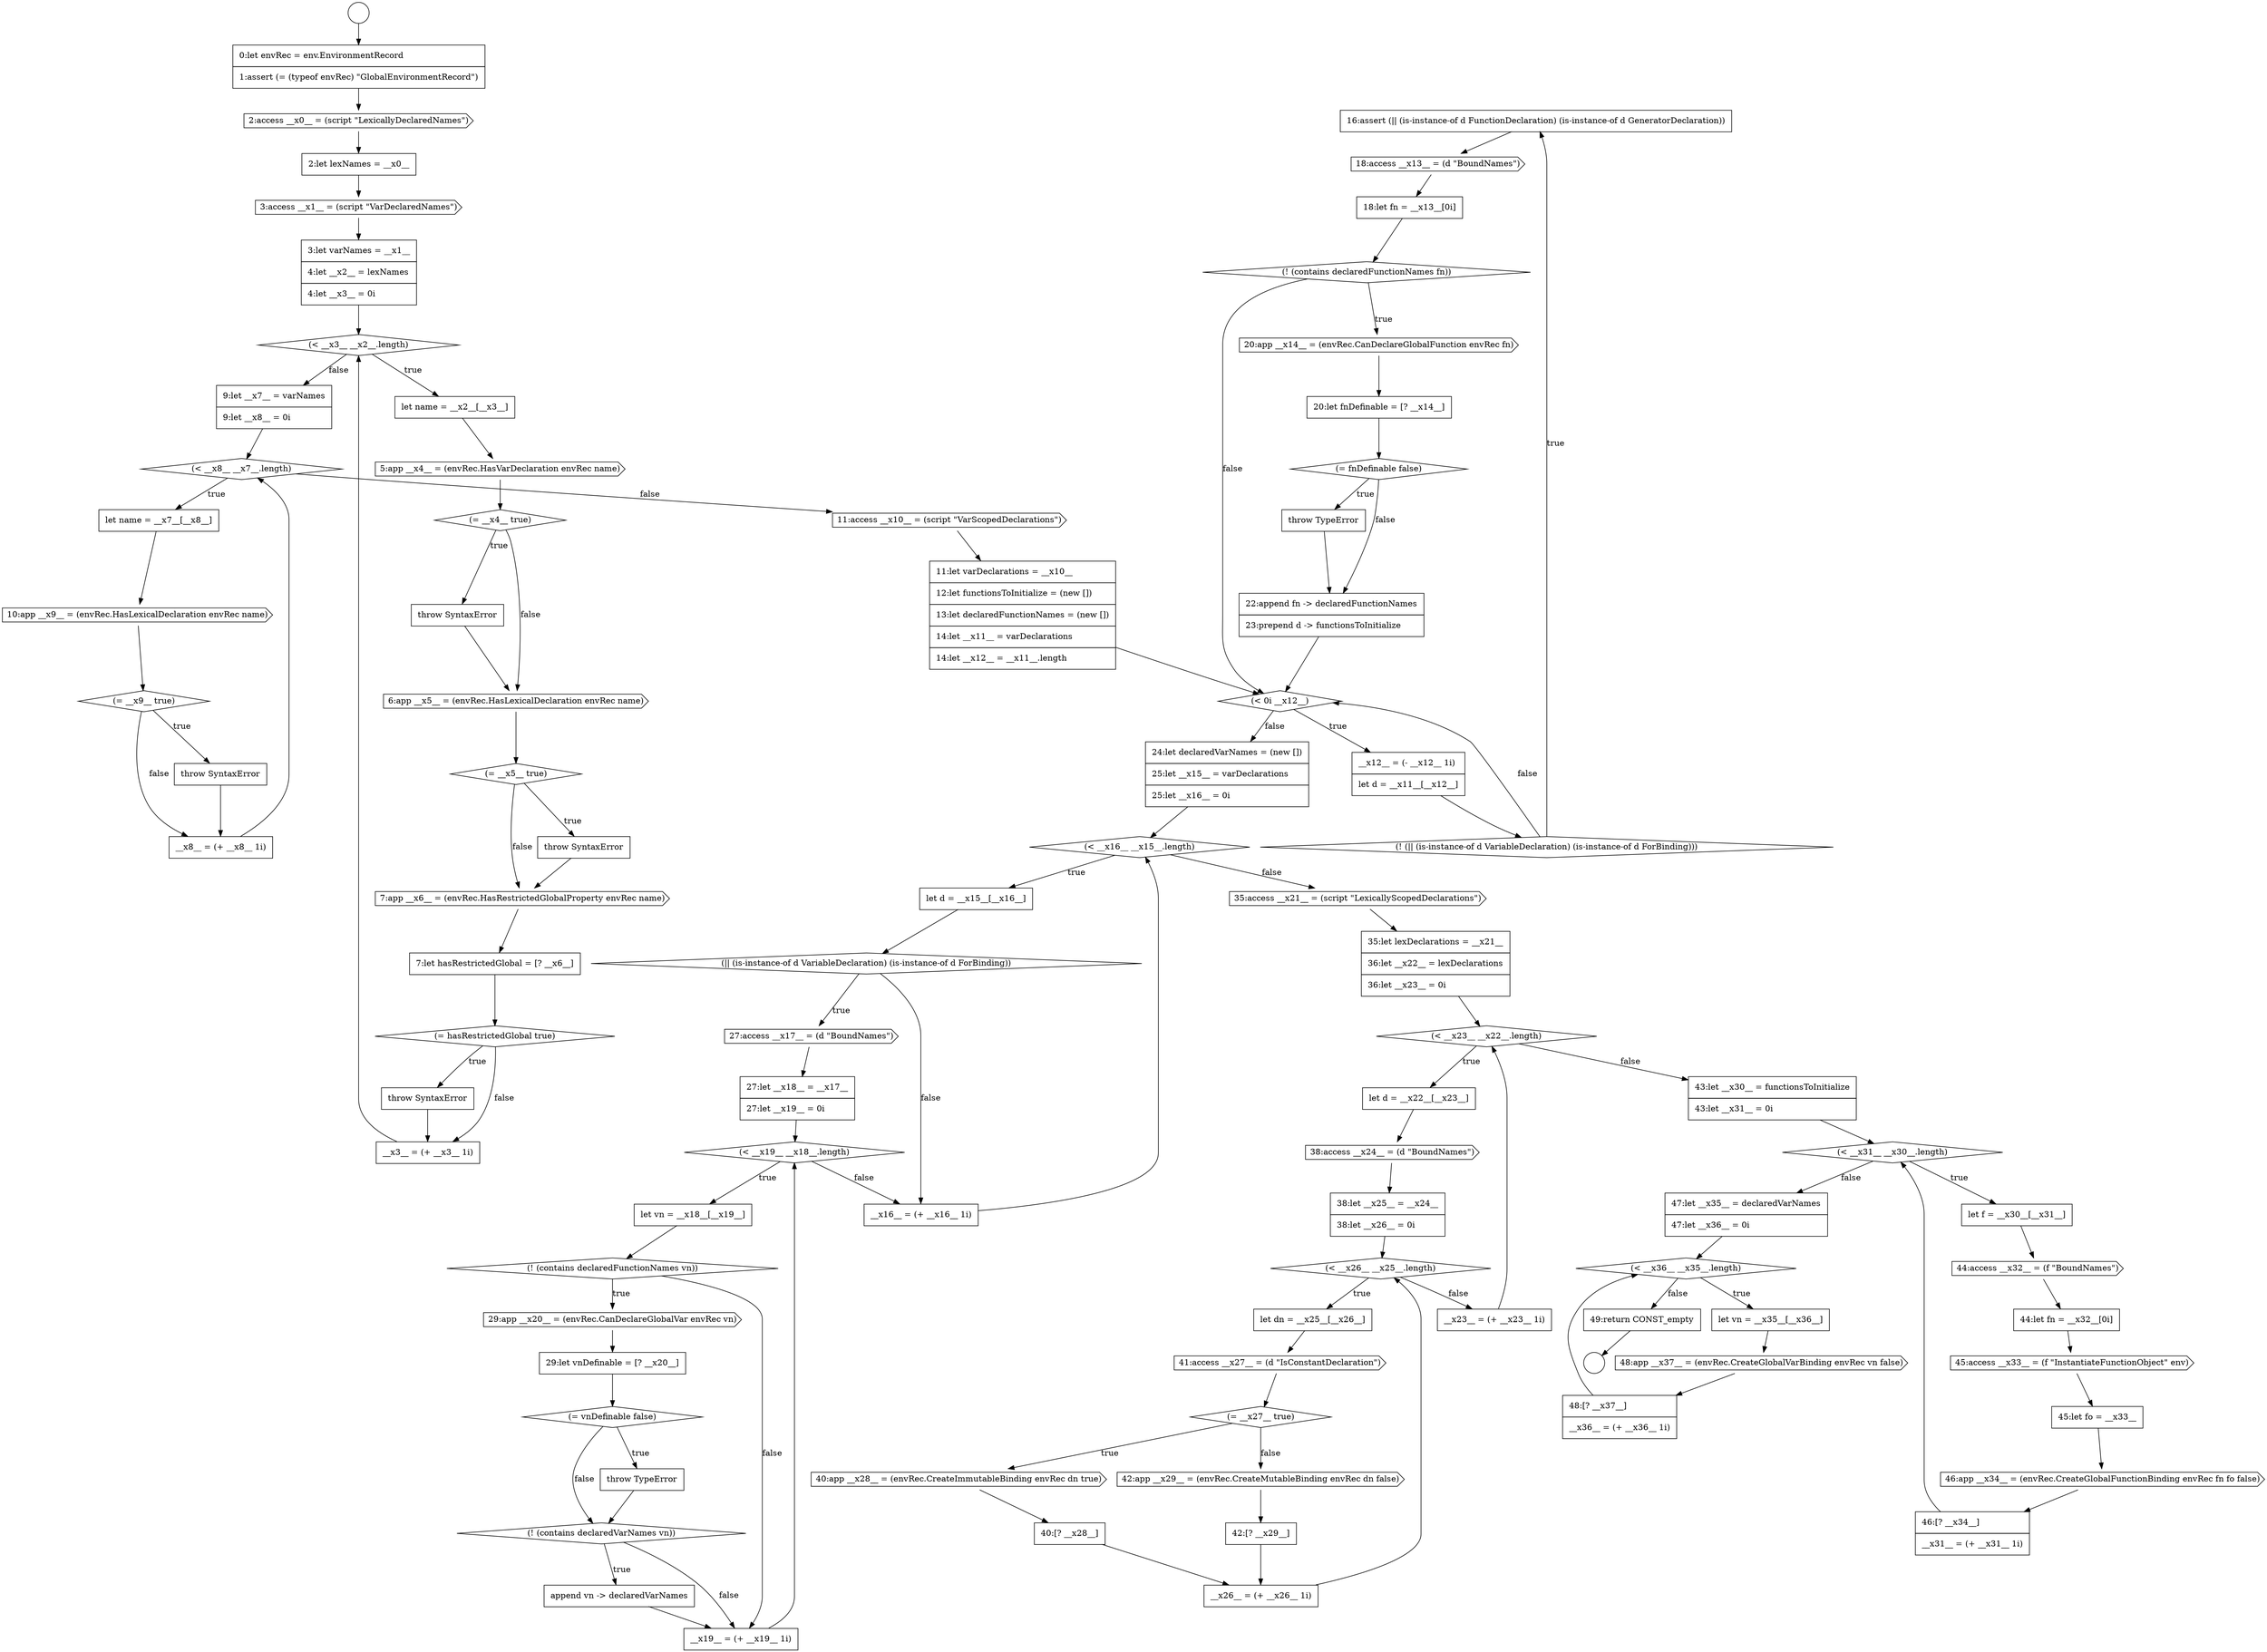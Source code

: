 digraph {
  node9052 [shape=none, margin=0, label=<<font color="black">
    <table border="0" cellborder="1" cellspacing="0" cellpadding="10">
      <tr><td align="left">16:assert (|| (is-instance-of d FunctionDeclaration) (is-instance-of d GeneratorDeclaration))</td></tr>
    </table>
  </font>> color="black" fillcolor="white" style=filled]
  node9039 [shape=none, margin=0, label=<<font color="black">
    <table border="0" cellborder="1" cellspacing="0" cellpadding="10">
      <tr><td align="left">__x3__ = (+ __x3__ 1i)</td></tr>
    </table>
  </font>> color="black" fillcolor="white" style=filled]
  node9089 [shape=none, margin=0, label=<<font color="black">
    <table border="0" cellborder="1" cellspacing="0" cellpadding="10">
      <tr><td align="left">40:[? __x28__]</td></tr>
    </table>
  </font>> color="black" fillcolor="white" style=filled]
  node9047 [shape=cds, label=<<font color="black">11:access __x10__ = (script &quot;VarScopedDeclarations&quot;)</font>> color="black" fillcolor="white" style=filled]
  node9083 [shape=none, margin=0, label=<<font color="black">
    <table border="0" cellborder="1" cellspacing="0" cellpadding="10">
      <tr><td align="left">38:let __x25__ = __x24__</td></tr>
      <tr><td align="left">38:let __x26__ = 0i</td></tr>
    </table>
  </font>> color="black" fillcolor="white" style=filled]
  node9077 [shape=none, margin=0, label=<<font color="black">
    <table border="0" cellborder="1" cellspacing="0" cellpadding="10">
      <tr><td align="left">__x16__ = (+ __x16__ 1i)</td></tr>
    </table>
  </font>> color="black" fillcolor="white" style=filled]
  node9076 [shape=none, margin=0, label=<<font color="black">
    <table border="0" cellborder="1" cellspacing="0" cellpadding="10">
      <tr><td align="left">__x19__ = (+ __x19__ 1i)</td></tr>
    </table>
  </font>> color="black" fillcolor="white" style=filled]
  node9091 [shape=none, margin=0, label=<<font color="black">
    <table border="0" cellborder="1" cellspacing="0" cellpadding="10">
      <tr><td align="left">42:[? __x29__]</td></tr>
    </table>
  </font>> color="black" fillcolor="white" style=filled]
  node9032 [shape=cds, label=<<font color="black">6:app __x5__ = (envRec.HasLexicalDeclaration envRec name)</font>> color="black" fillcolor="white" style=filled]
  node9020 [shape=circle label=" " color="black" fillcolor="white" style=filled]
  node9045 [shape=none, margin=0, label=<<font color="black">
    <table border="0" cellborder="1" cellspacing="0" cellpadding="10">
      <tr><td align="left">throw SyntaxError</td></tr>
    </table>
  </font>> color="black" fillcolor="white" style=filled]
  node9059 [shape=none, margin=0, label=<<font color="black">
    <table border="0" cellborder="1" cellspacing="0" cellpadding="10">
      <tr><td align="left">throw TypeError</td></tr>
    </table>
  </font>> color="black" fillcolor="white" style=filled]
  node9064 [shape=diamond, label=<<font color="black">(|| (is-instance-of d VariableDeclaration) (is-instance-of d ForBinding))</font>> color="black" fillcolor="white" style=filled]
  node9027 [shape=diamond, label=<<font color="black">(&lt; __x3__ __x2__.length)</font>> color="black" fillcolor="white" style=filled]
  node9096 [shape=none, margin=0, label=<<font color="black">
    <table border="0" cellborder="1" cellspacing="0" cellpadding="10">
      <tr><td align="left">let f = __x30__[__x31__]</td></tr>
    </table>
  </font>> color="black" fillcolor="white" style=filled]
  node9056 [shape=cds, label=<<font color="black">20:app __x14__ = (envRec.CanDeclareGlobalFunction envRec fn)</font>> color="black" fillcolor="white" style=filled]
  node9099 [shape=cds, label=<<font color="black">45:access __x33__ = (f &quot;InstantiateFunctionObject&quot; env)</font>> color="black" fillcolor="white" style=filled]
  node9067 [shape=diamond, label=<<font color="black">(&lt; __x19__ __x18__.length)</font>> color="black" fillcolor="white" style=filled]
  node9084 [shape=diamond, label=<<font color="black">(&lt; __x26__ __x25__.length)</font>> color="black" fillcolor="white" style=filled]
  node9103 [shape=none, margin=0, label=<<font color="black">
    <table border="0" cellborder="1" cellspacing="0" cellpadding="10">
      <tr><td align="left">47:let __x35__ = declaredVarNames</td></tr>
      <tr><td align="left">47:let __x36__ = 0i</td></tr>
    </table>
  </font>> color="black" fillcolor="white" style=filled]
  node9088 [shape=cds, label=<<font color="black">40:app __x28__ = (envRec.CreateImmutableBinding envRec dn true)</font>> color="black" fillcolor="white" style=filled]
  node9071 [shape=none, margin=0, label=<<font color="black">
    <table border="0" cellborder="1" cellspacing="0" cellpadding="10">
      <tr><td align="left">29:let vnDefinable = [? __x20__]</td></tr>
    </table>
  </font>> color="black" fillcolor="white" style=filled]
  node9035 [shape=cds, label=<<font color="black">7:app __x6__ = (envRec.HasRestrictedGlobalProperty envRec name)</font>> color="black" fillcolor="white" style=filled]
  node9108 [shape=none, margin=0, label=<<font color="black">
    <table border="0" cellborder="1" cellspacing="0" cellpadding="10">
      <tr><td align="left">49:return CONST_empty</td></tr>
    </table>
  </font>> color="black" fillcolor="white" style=filled]
  node9024 [shape=none, margin=0, label=<<font color="black">
    <table border="0" cellborder="1" cellspacing="0" cellpadding="10">
      <tr><td align="left">2:let lexNames = __x0__</td></tr>
    </table>
  </font>> color="black" fillcolor="white" style=filled]
  node9090 [shape=cds, label=<<font color="black">42:app __x29__ = (envRec.CreateMutableBinding envRec dn false)</font>> color="black" fillcolor="white" style=filled]
  node9026 [shape=none, margin=0, label=<<font color="black">
    <table border="0" cellborder="1" cellspacing="0" cellpadding="10">
      <tr><td align="left">3:let varNames = __x1__</td></tr>
      <tr><td align="left">4:let __x2__ = lexNames</td></tr>
      <tr><td align="left">4:let __x3__ = 0i</td></tr>
    </table>
  </font>> color="black" fillcolor="white" style=filled]
  node9048 [shape=none, margin=0, label=<<font color="black">
    <table border="0" cellborder="1" cellspacing="0" cellpadding="10">
      <tr><td align="left">11:let varDeclarations = __x10__</td></tr>
      <tr><td align="left">12:let functionsToInitialize = (new [])</td></tr>
      <tr><td align="left">13:let declaredFunctionNames = (new [])</td></tr>
      <tr><td align="left">14:let __x11__ = varDeclarations</td></tr>
      <tr><td align="left">14:let __x12__ = __x11__.length</td></tr>
    </table>
  </font>> color="black" fillcolor="white" style=filled]
  node9041 [shape=diamond, label=<<font color="black">(&lt; __x8__ __x7__.length)</font>> color="black" fillcolor="white" style=filled]
  node9043 [shape=cds, label=<<font color="black">10:app __x9__ = (envRec.HasLexicalDeclaration envRec name)</font>> color="black" fillcolor="white" style=filled]
  node9075 [shape=none, margin=0, label=<<font color="black">
    <table border="0" cellborder="1" cellspacing="0" cellpadding="10">
      <tr><td align="left">append vn -&gt; declaredVarNames</td></tr>
    </table>
  </font>> color="black" fillcolor="white" style=filled]
  node9031 [shape=none, margin=0, label=<<font color="black">
    <table border="0" cellborder="1" cellspacing="0" cellpadding="10">
      <tr><td align="left">throw SyntaxError</td></tr>
    </table>
  </font>> color="black" fillcolor="white" style=filled]
  node9036 [shape=none, margin=0, label=<<font color="black">
    <table border="0" cellborder="1" cellspacing="0" cellpadding="10">
      <tr><td align="left">7:let hasRestrictedGlobal = [? __x6__]</td></tr>
    </table>
  </font>> color="black" fillcolor="white" style=filled]
  node9105 [shape=none, margin=0, label=<<font color="black">
    <table border="0" cellborder="1" cellspacing="0" cellpadding="10">
      <tr><td align="left">let vn = __x35__[__x36__]</td></tr>
    </table>
  </font>> color="black" fillcolor="white" style=filled]
  node9058 [shape=diamond, label=<<font color="black">(= fnDefinable false)</font>> color="black" fillcolor="white" style=filled]
  node9080 [shape=diamond, label=<<font color="black">(&lt; __x23__ __x22__.length)</font>> color="black" fillcolor="white" style=filled]
  node9095 [shape=diamond, label=<<font color="black">(&lt; __x31__ __x30__.length)</font>> color="black" fillcolor="white" style=filled]
  node9073 [shape=none, margin=0, label=<<font color="black">
    <table border="0" cellborder="1" cellspacing="0" cellpadding="10">
      <tr><td align="left">throw TypeError</td></tr>
    </table>
  </font>> color="black" fillcolor="white" style=filled]
  node9063 [shape=none, margin=0, label=<<font color="black">
    <table border="0" cellborder="1" cellspacing="0" cellpadding="10">
      <tr><td align="left">let d = __x15__[__x16__]</td></tr>
    </table>
  </font>> color="black" fillcolor="white" style=filled]
  node9100 [shape=none, margin=0, label=<<font color="black">
    <table border="0" cellborder="1" cellspacing="0" cellpadding="10">
      <tr><td align="left">45:let fo = __x33__</td></tr>
    </table>
  </font>> color="black" fillcolor="white" style=filled]
  node9085 [shape=none, margin=0, label=<<font color="black">
    <table border="0" cellborder="1" cellspacing="0" cellpadding="10">
      <tr><td align="left">let dn = __x25__[__x26__]</td></tr>
    </table>
  </font>> color="black" fillcolor="white" style=filled]
  node9053 [shape=cds, label=<<font color="black">18:access __x13__ = (d &quot;BoundNames&quot;)</font>> color="black" fillcolor="white" style=filled]
  node9068 [shape=none, margin=0, label=<<font color="black">
    <table border="0" cellborder="1" cellspacing="0" cellpadding="10">
      <tr><td align="left">let vn = __x18__[__x19__]</td></tr>
    </table>
  </font>> color="black" fillcolor="white" style=filled]
  node9081 [shape=none, margin=0, label=<<font color="black">
    <table border="0" cellborder="1" cellspacing="0" cellpadding="10">
      <tr><td align="left">let d = __x22__[__x23__]</td></tr>
    </table>
  </font>> color="black" fillcolor="white" style=filled]
  node9094 [shape=none, margin=0, label=<<font color="black">
    <table border="0" cellborder="1" cellspacing="0" cellpadding="10">
      <tr><td align="left">43:let __x30__ = functionsToInitialize</td></tr>
      <tr><td align="left">43:let __x31__ = 0i</td></tr>
    </table>
  </font>> color="black" fillcolor="white" style=filled]
  node9044 [shape=diamond, label=<<font color="black">(= __x9__ true)</font>> color="black" fillcolor="white" style=filled]
  node9104 [shape=diamond, label=<<font color="black">(&lt; __x36__ __x35__.length)</font>> color="black" fillcolor="white" style=filled]
  node9107 [shape=none, margin=0, label=<<font color="black">
    <table border="0" cellborder="1" cellspacing="0" cellpadding="10">
      <tr><td align="left">48:[? __x37__]</td></tr>
      <tr><td align="left">__x36__ = (+ __x36__ 1i)</td></tr>
    </table>
  </font>> color="black" fillcolor="white" style=filled]
  node9040 [shape=none, margin=0, label=<<font color="black">
    <table border="0" cellborder="1" cellspacing="0" cellpadding="10">
      <tr><td align="left">9:let __x7__ = varNames</td></tr>
      <tr><td align="left">9:let __x8__ = 0i</td></tr>
    </table>
  </font>> color="black" fillcolor="white" style=filled]
  node9021 [shape=circle label=" " color="black" fillcolor="white" style=filled]
  node9049 [shape=diamond, label=<<font color="black">(&lt; 0i __x12__)</font>> color="black" fillcolor="white" style=filled]
  node9072 [shape=diamond, label=<<font color="black">(= vnDefinable false)</font>> color="black" fillcolor="white" style=filled]
  node9062 [shape=diamond, label=<<font color="black">(&lt; __x16__ __x15__.length)</font>> color="black" fillcolor="white" style=filled]
  node9025 [shape=cds, label=<<font color="black">3:access __x1__ = (script &quot;VarDeclaredNames&quot;)</font>> color="black" fillcolor="white" style=filled]
  node9057 [shape=none, margin=0, label=<<font color="black">
    <table border="0" cellborder="1" cellspacing="0" cellpadding="10">
      <tr><td align="left">20:let fnDefinable = [? __x14__]</td></tr>
    </table>
  </font>> color="black" fillcolor="white" style=filled]
  node9042 [shape=none, margin=0, label=<<font color="black">
    <table border="0" cellborder="1" cellspacing="0" cellpadding="10">
      <tr><td align="left">let name = __x7__[__x8__]</td></tr>
    </table>
  </font>> color="black" fillcolor="white" style=filled]
  node9079 [shape=none, margin=0, label=<<font color="black">
    <table border="0" cellborder="1" cellspacing="0" cellpadding="10">
      <tr><td align="left">35:let lexDeclarations = __x21__</td></tr>
      <tr><td align="left">36:let __x22__ = lexDeclarations</td></tr>
      <tr><td align="left">36:let __x23__ = 0i</td></tr>
    </table>
  </font>> color="black" fillcolor="white" style=filled]
  node9074 [shape=diamond, label=<<font color="black">(! (contains declaredVarNames vn))</font>> color="black" fillcolor="white" style=filled]
  node9101 [shape=cds, label=<<font color="black">46:app __x34__ = (envRec.CreateGlobalFunctionBinding envRec fn fo false)</font>> color="black" fillcolor="white" style=filled]
  node9030 [shape=diamond, label=<<font color="black">(= __x4__ true)</font>> color="black" fillcolor="white" style=filled]
  node9106 [shape=cds, label=<<font color="black">48:app __x37__ = (envRec.CreateGlobalVarBinding envRec vn false)</font>> color="black" fillcolor="white" style=filled]
  node9033 [shape=diamond, label=<<font color="black">(= __x5__ true)</font>> color="black" fillcolor="white" style=filled]
  node9054 [shape=none, margin=0, label=<<font color="black">
    <table border="0" cellborder="1" cellspacing="0" cellpadding="10">
      <tr><td align="left">18:let fn = __x13__[0i]</td></tr>
    </table>
  </font>> color="black" fillcolor="white" style=filled]
  node9097 [shape=cds, label=<<font color="black">44:access __x32__ = (f &quot;BoundNames&quot;)</font>> color="black" fillcolor="white" style=filled]
  node9086 [shape=cds, label=<<font color="black">41:access __x27__ = (d &quot;IsConstantDeclaration&quot;)</font>> color="black" fillcolor="white" style=filled]
  node9069 [shape=diamond, label=<<font color="black">(! (contains declaredFunctionNames vn))</font>> color="black" fillcolor="white" style=filled]
  node9022 [shape=none, margin=0, label=<<font color="black">
    <table border="0" cellborder="1" cellspacing="0" cellpadding="10">
      <tr><td align="left">0:let envRec = env.EnvironmentRecord</td></tr>
      <tr><td align="left">1:assert (= (typeof envRec) &quot;GlobalEnvironmentRecord&quot;)</td></tr>
    </table>
  </font>> color="black" fillcolor="white" style=filled]
  node9037 [shape=diamond, label=<<font color="black">(= hasRestrictedGlobal true)</font>> color="black" fillcolor="white" style=filled]
  node9061 [shape=none, margin=0, label=<<font color="black">
    <table border="0" cellborder="1" cellspacing="0" cellpadding="10">
      <tr><td align="left">24:let declaredVarNames = (new [])</td></tr>
      <tr><td align="left">25:let __x15__ = varDeclarations</td></tr>
      <tr><td align="left">25:let __x16__ = 0i</td></tr>
    </table>
  </font>> color="black" fillcolor="white" style=filled]
  node9065 [shape=cds, label=<<font color="black">27:access __x17__ = (d &quot;BoundNames&quot;)</font>> color="black" fillcolor="white" style=filled]
  node9050 [shape=none, margin=0, label=<<font color="black">
    <table border="0" cellborder="1" cellspacing="0" cellpadding="10">
      <tr><td align="left">__x12__ = (- __x12__ 1i)</td></tr>
      <tr><td align="left">let d = __x11__[__x12__]</td></tr>
    </table>
  </font>> color="black" fillcolor="white" style=filled]
  node9082 [shape=cds, label=<<font color="black">38:access __x24__ = (d &quot;BoundNames&quot;)</font>> color="black" fillcolor="white" style=filled]
  node9093 [shape=none, margin=0, label=<<font color="black">
    <table border="0" cellborder="1" cellspacing="0" cellpadding="10">
      <tr><td align="left">__x23__ = (+ __x23__ 1i)</td></tr>
    </table>
  </font>> color="black" fillcolor="white" style=filled]
  node9046 [shape=none, margin=0, label=<<font color="black">
    <table border="0" cellborder="1" cellspacing="0" cellpadding="10">
      <tr><td align="left">__x8__ = (+ __x8__ 1i)</td></tr>
    </table>
  </font>> color="black" fillcolor="white" style=filled]
  node9060 [shape=none, margin=0, label=<<font color="black">
    <table border="0" cellborder="1" cellspacing="0" cellpadding="10">
      <tr><td align="left">22:append fn -&gt; declaredFunctionNames</td></tr>
      <tr><td align="left">23:prepend d -&gt; functionsToInitialize</td></tr>
    </table>
  </font>> color="black" fillcolor="white" style=filled]
  node9092 [shape=none, margin=0, label=<<font color="black">
    <table border="0" cellborder="1" cellspacing="0" cellpadding="10">
      <tr><td align="left">__x26__ = (+ __x26__ 1i)</td></tr>
    </table>
  </font>> color="black" fillcolor="white" style=filled]
  node9078 [shape=cds, label=<<font color="black">35:access __x21__ = (script &quot;LexicallyScopedDeclarations&quot;)</font>> color="black" fillcolor="white" style=filled]
  node9102 [shape=none, margin=0, label=<<font color="black">
    <table border="0" cellborder="1" cellspacing="0" cellpadding="10">
      <tr><td align="left">46:[? __x34__]</td></tr>
      <tr><td align="left">__x31__ = (+ __x31__ 1i)</td></tr>
    </table>
  </font>> color="black" fillcolor="white" style=filled]
  node9029 [shape=cds, label=<<font color="black">5:app __x4__ = (envRec.HasVarDeclaration envRec name)</font>> color="black" fillcolor="white" style=filled]
  node9028 [shape=none, margin=0, label=<<font color="black">
    <table border="0" cellborder="1" cellspacing="0" cellpadding="10">
      <tr><td align="left">let name = __x2__[__x3__]</td></tr>
    </table>
  </font>> color="black" fillcolor="white" style=filled]
  node9034 [shape=none, margin=0, label=<<font color="black">
    <table border="0" cellborder="1" cellspacing="0" cellpadding="10">
      <tr><td align="left">throw SyntaxError</td></tr>
    </table>
  </font>> color="black" fillcolor="white" style=filled]
  node9051 [shape=diamond, label=<<font color="black">(! (|| (is-instance-of d VariableDeclaration) (is-instance-of d ForBinding)))</font>> color="black" fillcolor="white" style=filled]
  node9070 [shape=cds, label=<<font color="black">29:app __x20__ = (envRec.CanDeclareGlobalVar envRec vn)</font>> color="black" fillcolor="white" style=filled]
  node9038 [shape=none, margin=0, label=<<font color="black">
    <table border="0" cellborder="1" cellspacing="0" cellpadding="10">
      <tr><td align="left">throw SyntaxError</td></tr>
    </table>
  </font>> color="black" fillcolor="white" style=filled]
  node9023 [shape=cds, label=<<font color="black">2:access __x0__ = (script &quot;LexicallyDeclaredNames&quot;)</font>> color="black" fillcolor="white" style=filled]
  node9055 [shape=diamond, label=<<font color="black">(! (contains declaredFunctionNames fn))</font>> color="black" fillcolor="white" style=filled]
  node9066 [shape=none, margin=0, label=<<font color="black">
    <table border="0" cellborder="1" cellspacing="0" cellpadding="10">
      <tr><td align="left">27:let __x18__ = __x17__</td></tr>
      <tr><td align="left">27:let __x19__ = 0i</td></tr>
    </table>
  </font>> color="black" fillcolor="white" style=filled]
  node9098 [shape=none, margin=0, label=<<font color="black">
    <table border="0" cellborder="1" cellspacing="0" cellpadding="10">
      <tr><td align="left">44:let fn = __x32__[0i]</td></tr>
    </table>
  </font>> color="black" fillcolor="white" style=filled]
  node9087 [shape=diamond, label=<<font color="black">(= __x27__ true)</font>> color="black" fillcolor="white" style=filled]
  node9078 -> node9079 [ color="black"]
  node9034 -> node9035 [ color="black"]
  node9098 -> node9099 [ color="black"]
  node9108 -> node9021 [ color="black"]
  node9026 -> node9027 [ color="black"]
  node9023 -> node9024 [ color="black"]
  node9082 -> node9083 [ color="black"]
  node9062 -> node9063 [label=<<font color="black">true</font>> color="black"]
  node9062 -> node9078 [label=<<font color="black">false</font>> color="black"]
  node9057 -> node9058 [ color="black"]
  node9027 -> node9028 [label=<<font color="black">true</font>> color="black"]
  node9027 -> node9040 [label=<<font color="black">false</font>> color="black"]
  node9073 -> node9074 [ color="black"]
  node9096 -> node9097 [ color="black"]
  node9056 -> node9057 [ color="black"]
  node9091 -> node9092 [ color="black"]
  node9070 -> node9071 [ color="black"]
  node9039 -> node9027 [ color="black"]
  node9044 -> node9045 [label=<<font color="black">true</font>> color="black"]
  node9044 -> node9046 [label=<<font color="black">false</font>> color="black"]
  node9080 -> node9081 [label=<<font color="black">true</font>> color="black"]
  node9080 -> node9094 [label=<<font color="black">false</font>> color="black"]
  node9031 -> node9032 [ color="black"]
  node9040 -> node9041 [ color="black"]
  node9032 -> node9033 [ color="black"]
  node9024 -> node9025 [ color="black"]
  node9048 -> node9049 [ color="black"]
  node9049 -> node9050 [label=<<font color="black">true</font>> color="black"]
  node9049 -> node9061 [label=<<font color="black">false</font>> color="black"]
  node9020 -> node9022 [ color="black"]
  node9054 -> node9055 [ color="black"]
  node9097 -> node9098 [ color="black"]
  node9030 -> node9031 [label=<<font color="black">true</font>> color="black"]
  node9030 -> node9032 [label=<<font color="black">false</font>> color="black"]
  node9046 -> node9041 [ color="black"]
  node9074 -> node9075 [label=<<font color="black">true</font>> color="black"]
  node9074 -> node9076 [label=<<font color="black">false</font>> color="black"]
  node9053 -> node9054 [ color="black"]
  node9025 -> node9026 [ color="black"]
  node9104 -> node9105 [label=<<font color="black">true</font>> color="black"]
  node9104 -> node9108 [label=<<font color="black">false</font>> color="black"]
  node9067 -> node9068 [label=<<font color="black">true</font>> color="black"]
  node9067 -> node9077 [label=<<font color="black">false</font>> color="black"]
  node9059 -> node9060 [ color="black"]
  node9095 -> node9096 [label=<<font color="black">true</font>> color="black"]
  node9095 -> node9103 [label=<<font color="black">false</font>> color="black"]
  node9068 -> node9069 [ color="black"]
  node9033 -> node9034 [label=<<font color="black">true</font>> color="black"]
  node9033 -> node9035 [label=<<font color="black">false</font>> color="black"]
  node9071 -> node9072 [ color="black"]
  node9036 -> node9037 [ color="black"]
  node9055 -> node9056 [label=<<font color="black">true</font>> color="black"]
  node9055 -> node9049 [label=<<font color="black">false</font>> color="black"]
  node9079 -> node9080 [ color="black"]
  node9094 -> node9095 [ color="black"]
  node9086 -> node9087 [ color="black"]
  node9102 -> node9095 [ color="black"]
  node9045 -> node9046 [ color="black"]
  node9100 -> node9101 [ color="black"]
  node9103 -> node9104 [ color="black"]
  node9076 -> node9067 [ color="black"]
  node9106 -> node9107 [ color="black"]
  node9063 -> node9064 [ color="black"]
  node9066 -> node9067 [ color="black"]
  node9087 -> node9088 [label=<<font color="black">true</font>> color="black"]
  node9087 -> node9090 [label=<<font color="black">false</font>> color="black"]
  node9084 -> node9085 [label=<<font color="black">true</font>> color="black"]
  node9084 -> node9093 [label=<<font color="black">false</font>> color="black"]
  node9047 -> node9048 [ color="black"]
  node9081 -> node9082 [ color="black"]
  node9058 -> node9059 [label=<<font color="black">true</font>> color="black"]
  node9058 -> node9060 [label=<<font color="black">false</font>> color="black"]
  node9061 -> node9062 [ color="black"]
  node9089 -> node9092 [ color="black"]
  node9093 -> node9080 [ color="black"]
  node9029 -> node9030 [ color="black"]
  node9022 -> node9023 [ color="black"]
  node9060 -> node9049 [ color="black"]
  node9092 -> node9084 [ color="black"]
  node9043 -> node9044 [ color="black"]
  node9083 -> node9084 [ color="black"]
  node9077 -> node9062 [ color="black"]
  node9050 -> node9051 [ color="black"]
  node9051 -> node9052 [label=<<font color="black">true</font>> color="black"]
  node9051 -> node9049 [label=<<font color="black">false</font>> color="black"]
  node9041 -> node9042 [label=<<font color="black">true</font>> color="black"]
  node9041 -> node9047 [label=<<font color="black">false</font>> color="black"]
  node9037 -> node9038 [label=<<font color="black">true</font>> color="black"]
  node9037 -> node9039 [label=<<font color="black">false</font>> color="black"]
  node9064 -> node9065 [label=<<font color="black">true</font>> color="black"]
  node9064 -> node9077 [label=<<font color="black">false</font>> color="black"]
  node9065 -> node9066 [ color="black"]
  node9088 -> node9089 [ color="black"]
  node9035 -> node9036 [ color="black"]
  node9107 -> node9104 [ color="black"]
  node9101 -> node9102 [ color="black"]
  node9042 -> node9043 [ color="black"]
  node9028 -> node9029 [ color="black"]
  node9052 -> node9053 [ color="black"]
  node9075 -> node9076 [ color="black"]
  node9085 -> node9086 [ color="black"]
  node9038 -> node9039 [ color="black"]
  node9072 -> node9073 [label=<<font color="black">true</font>> color="black"]
  node9072 -> node9074 [label=<<font color="black">false</font>> color="black"]
  node9090 -> node9091 [ color="black"]
  node9069 -> node9070 [label=<<font color="black">true</font>> color="black"]
  node9069 -> node9076 [label=<<font color="black">false</font>> color="black"]
  node9105 -> node9106 [ color="black"]
  node9099 -> node9100 [ color="black"]
}
